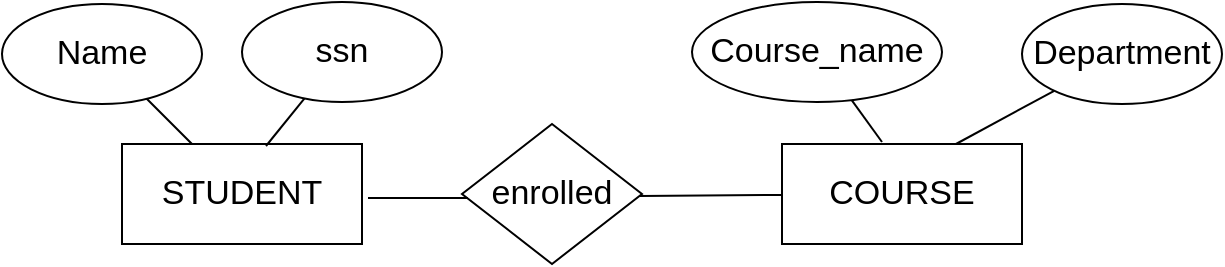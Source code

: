 <mxfile version="12.2.2" type="device" pages="1"><diagram name="Page-1" id="8378b5f6-a2b2-b727-a746-972ab9d02e00"><mxGraphModel dx="932" dy="591" grid="1" gridSize="10" guides="1" tooltips="1" connect="0" arrows="1" fold="1" page="1" pageScale="1.5" pageWidth="1169" pageHeight="827" background="#ffffff" math="0" shadow="0"><root><mxCell id="0"/><mxCell id="1" parent="0"/><mxCell id="5OoO6wQEEdEFlZRHZm8N-67" value="COURSE" style="rounded=0;whiteSpace=wrap;html=1;fontSize=17;" parent="1" vertex="1"><mxGeometry x="410" y="80" width="120" height="50" as="geometry"/></mxCell><mxCell id="5OoO6wQEEdEFlZRHZm8N-69" value="STUDENT" style="rounded=0;whiteSpace=wrap;html=1;fontSize=17;" parent="1" vertex="1"><mxGeometry x="80" y="80" width="120" height="50" as="geometry"/></mxCell><mxCell id="5OoO6wQEEdEFlZRHZm8N-70" value="enrolled" style="rhombus;whiteSpace=wrap;html=1;fontSize=17;align=center;" parent="1" vertex="1"><mxGeometry x="250" y="70" width="90" height="70" as="geometry"/></mxCell><mxCell id="5OoO6wQEEdEFlZRHZm8N-73" value="" style="endArrow=none;html=1;fontSize=19;exitX=0.989;exitY=0.514;exitDx=0;exitDy=0;exitPerimeter=0;" parent="1" source="5OoO6wQEEdEFlZRHZm8N-70" target="5OoO6wQEEdEFlZRHZm8N-67" edge="1"><mxGeometry width="50" height="50" relative="1" as="geometry"><mxPoint x="340" y="35" as="sourcePoint"/><mxPoint x="254" y="40" as="targetPoint"/></mxGeometry></mxCell><mxCell id="TIs4W_C5sWVjOMTfjTRI-1" value="" style="endArrow=none;html=1;fontSize=19;exitX=1.025;exitY=0.54;exitDx=0;exitDy=0;exitPerimeter=0;entryX=0.033;entryY=0.529;entryDx=0;entryDy=0;entryPerimeter=0;" edge="1" parent="1" source="5OoO6wQEEdEFlZRHZm8N-69" target="5OoO6wQEEdEFlZRHZm8N-70"><mxGeometry width="50" height="50" relative="1" as="geometry"><mxPoint x="320" y="49" as="sourcePoint"/><mxPoint x="250" y="41" as="targetPoint"/></mxGeometry></mxCell><mxCell id="TIs4W_C5sWVjOMTfjTRI-2" value="Name" style="ellipse;whiteSpace=wrap;html=1;fillColor=none;fontSize=17;" vertex="1" parent="1"><mxGeometry x="20" y="10" width="100" height="50" as="geometry"/></mxCell><mxCell id="TIs4W_C5sWVjOMTfjTRI-3" value="" style="endArrow=none;html=1;fontSize=17;" edge="1" parent="1" source="5OoO6wQEEdEFlZRHZm8N-69" target="TIs4W_C5sWVjOMTfjTRI-2"><mxGeometry width="50" height="50" relative="1" as="geometry"><mxPoint x="20" y="210" as="sourcePoint"/><mxPoint x="70" y="160" as="targetPoint"/></mxGeometry></mxCell><mxCell id="TIs4W_C5sWVjOMTfjTRI-4" value="ssn" style="ellipse;whiteSpace=wrap;html=1;fillColor=none;fontSize=17;" vertex="1" parent="1"><mxGeometry x="140" y="9" width="100" height="50" as="geometry"/></mxCell><mxCell id="TIs4W_C5sWVjOMTfjTRI-5" value="" style="endArrow=none;html=1;fontSize=17;exitX=0.6;exitY=0.02;exitDx=0;exitDy=0;exitPerimeter=0;" edge="1" parent="1" source="5OoO6wQEEdEFlZRHZm8N-69" target="TIs4W_C5sWVjOMTfjTRI-4"><mxGeometry width="50" height="50" relative="1" as="geometry"><mxPoint x="125" y="90" as="sourcePoint"/><mxPoint x="102.361" y="67.361" as="targetPoint"/></mxGeometry></mxCell><mxCell id="TIs4W_C5sWVjOMTfjTRI-6" value="Course_name" style="ellipse;whiteSpace=wrap;html=1;fillColor=none;fontSize=17;" vertex="1" parent="1"><mxGeometry x="365" y="9" width="125" height="50" as="geometry"/></mxCell><mxCell id="TIs4W_C5sWVjOMTfjTRI-7" value="" style="endArrow=none;html=1;fontSize=17;" edge="1" parent="1" target="TIs4W_C5sWVjOMTfjTRI-6"><mxGeometry width="50" height="50" relative="1" as="geometry"><mxPoint x="460" y="79" as="sourcePoint"/><mxPoint x="415" y="159" as="targetPoint"/></mxGeometry></mxCell><mxCell id="TIs4W_C5sWVjOMTfjTRI-8" value="Department" style="ellipse;whiteSpace=wrap;html=1;fillColor=none;fontSize=17;" vertex="1" parent="1"><mxGeometry x="530" y="10" width="100" height="50" as="geometry"/></mxCell><mxCell id="TIs4W_C5sWVjOMTfjTRI-9" value="" style="endArrow=none;html=1;fontSize=17;exitX=0.6;exitY=0.02;exitDx=0;exitDy=0;exitPerimeter=0;" edge="1" parent="1" target="TIs4W_C5sWVjOMTfjTRI-8"><mxGeometry width="50" height="50" relative="1" as="geometry"><mxPoint x="497" y="80" as="sourcePoint"/><mxPoint x="447.361" y="66.361" as="targetPoint"/></mxGeometry></mxCell></root></mxGraphModel></diagram></mxfile>